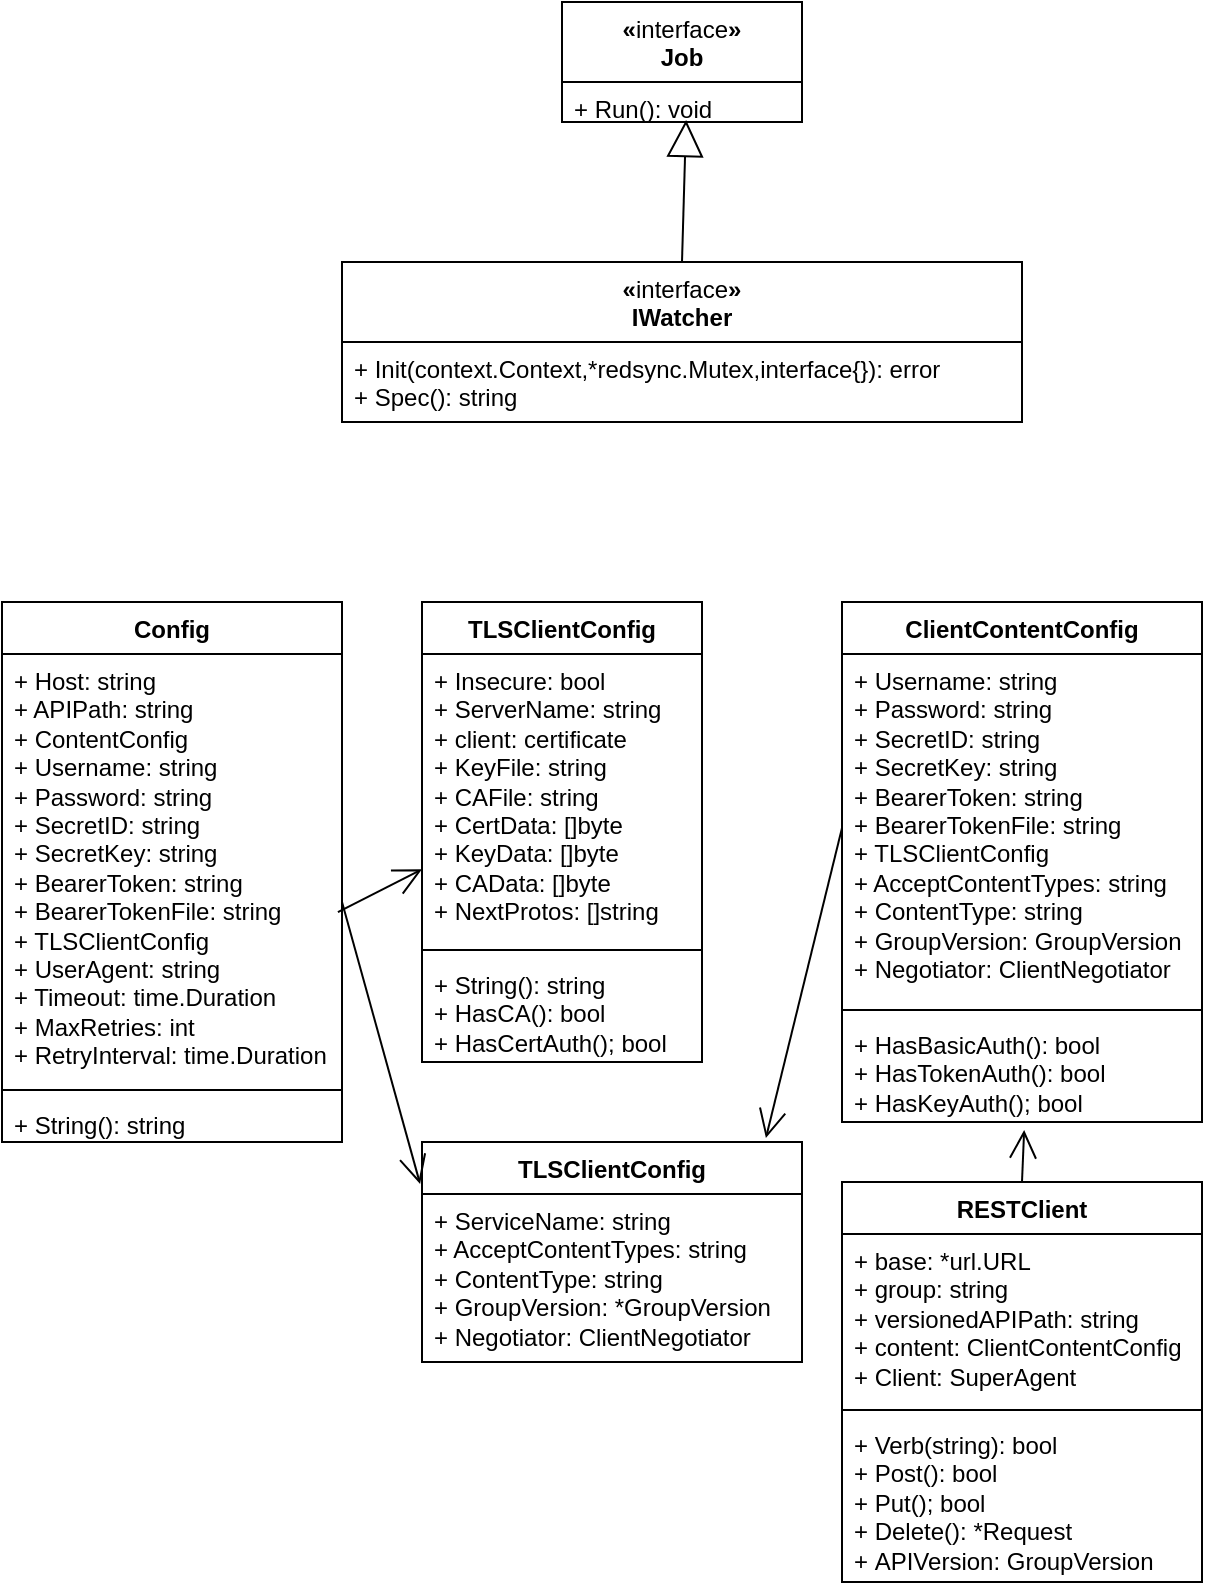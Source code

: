 <mxfile version="24.0.3" type="github">
  <diagram id="C5RBs43oDa-KdzZeNtuy" name="Page-1">
    <mxGraphModel dx="1242" dy="786" grid="1" gridSize="10" guides="1" tooltips="1" connect="1" arrows="1" fold="1" page="1" pageScale="1" pageWidth="827" pageHeight="1169" math="0" shadow="0">
      <root>
        <mxCell id="WIyWlLk6GJQsqaUBKTNV-0" />
        <mxCell id="WIyWlLk6GJQsqaUBKTNV-1" parent="WIyWlLk6GJQsqaUBKTNV-0" />
        <mxCell id="h0Dq9016yh8tiO814EDE-0" value="«&lt;span style=&quot;font-weight: normal;&quot;&gt;interface&lt;/span&gt;»&lt;br style=&quot;--tw-border-spacing-x: 0; --tw-border-spacing-y: 0; --tw-translate-x: 0; --tw-translate-y: 0; --tw-rotate: 0; --tw-skew-x: 0; --tw-skew-y: 0; --tw-scale-x: 1; --tw-scale-y: 1; --tw-pan-x: ; --tw-pan-y: ; --tw-pinch-zoom: ; --tw-scroll-snap-strictness: proximity; --tw-gradient-from-position: ; --tw-gradient-via-position: ; --tw-gradient-to-position: ; --tw-ordinal: ; --tw-slashed-zero: ; --tw-numeric-figure: ; --tw-numeric-spacing: ; --tw-numeric-fraction: ; --tw-ring-inset: ; --tw-ring-offset-width: 0px; --tw-ring-offset-color: #fff; --tw-ring-color: rgb(59 130 246 / .5); --tw-ring-offset-shadow: 0 0 #0000; --tw-ring-shadow: 0 0 #0000; --tw-shadow: 0 0 #0000; --tw-shadow-colored: 0 0 #0000; --tw-blur: ; --tw-brightness: ; --tw-contrast: ; --tw-grayscale: ; --tw-hue-rotate: ; --tw-invert: ; --tw-saturate: ; --tw-sepia: ; --tw-drop-shadow: ; --tw-backdrop-blur: ; --tw-backdrop-brightness: ; --tw-backdrop-contrast: ; --tw-backdrop-grayscale: ; --tw-backdrop-hue-rotate: ; --tw-backdrop-invert: ; --tw-backdrop-opacity: ; --tw-backdrop-saturate: ; --tw-backdrop-sepia: ; border-color: var(--border-color); font-weight: 400;&quot;&gt;IWatcher" style="swimlane;fontStyle=1;align=center;verticalAlign=top;childLayout=stackLayout;horizontal=1;startSize=40;horizontalStack=0;resizeParent=1;resizeParentMax=0;resizeLast=0;collapsible=1;marginBottom=0;whiteSpace=wrap;html=1;" vertex="1" parent="WIyWlLk6GJQsqaUBKTNV-1">
          <mxGeometry x="260" y="300" width="340" height="80" as="geometry" />
        </mxCell>
        <mxCell id="h0Dq9016yh8tiO814EDE-1" value="+ Init(context.Context,*redsync.Mutex,interface{}): error&lt;br&gt;+ Spec(): string" style="text;strokeColor=none;fillColor=none;align=left;verticalAlign=top;spacingLeft=4;spacingRight=4;overflow=hidden;rotatable=0;points=[[0,0.5],[1,0.5]];portConstraint=eastwest;whiteSpace=wrap;html=1;" vertex="1" parent="h0Dq9016yh8tiO814EDE-0">
          <mxGeometry y="40" width="340" height="40" as="geometry" />
        </mxCell>
        <mxCell id="h0Dq9016yh8tiO814EDE-2" value="«&lt;span style=&quot;font-weight: normal;&quot;&gt;interface&lt;/span&gt;»&lt;br style=&quot;--tw-border-spacing-x: 0; --tw-border-spacing-y: 0; --tw-translate-x: 0; --tw-translate-y: 0; --tw-rotate: 0; --tw-skew-x: 0; --tw-skew-y: 0; --tw-scale-x: 1; --tw-scale-y: 1; --tw-pan-x: ; --tw-pan-y: ; --tw-pinch-zoom: ; --tw-scroll-snap-strictness: proximity; --tw-gradient-from-position: ; --tw-gradient-via-position: ; --tw-gradient-to-position: ; --tw-ordinal: ; --tw-slashed-zero: ; --tw-numeric-figure: ; --tw-numeric-spacing: ; --tw-numeric-fraction: ; --tw-ring-inset: ; --tw-ring-offset-width: 0px; --tw-ring-offset-color: #fff; --tw-ring-color: rgb(59 130 246 / .5); --tw-ring-offset-shadow: 0 0 #0000; --tw-ring-shadow: 0 0 #0000; --tw-shadow: 0 0 #0000; --tw-shadow-colored: 0 0 #0000; --tw-blur: ; --tw-brightness: ; --tw-contrast: ; --tw-grayscale: ; --tw-hue-rotate: ; --tw-invert: ; --tw-saturate: ; --tw-sepia: ; --tw-drop-shadow: ; --tw-backdrop-blur: ; --tw-backdrop-brightness: ; --tw-backdrop-contrast: ; --tw-backdrop-grayscale: ; --tw-backdrop-hue-rotate: ; --tw-backdrop-invert: ; --tw-backdrop-opacity: ; --tw-backdrop-saturate: ; --tw-backdrop-sepia: ; border-color: var(--border-color); font-weight: 400;&quot;&gt;Job" style="swimlane;fontStyle=1;align=center;verticalAlign=top;childLayout=stackLayout;horizontal=1;startSize=40;horizontalStack=0;resizeParent=1;resizeParentMax=0;resizeLast=0;collapsible=1;marginBottom=0;whiteSpace=wrap;html=1;" vertex="1" parent="WIyWlLk6GJQsqaUBKTNV-1">
          <mxGeometry x="370" y="170" width="120" height="60" as="geometry" />
        </mxCell>
        <mxCell id="h0Dq9016yh8tiO814EDE-3" value="+ Run(): void" style="text;strokeColor=none;fillColor=none;align=left;verticalAlign=top;spacingLeft=4;spacingRight=4;overflow=hidden;rotatable=0;points=[[0,0.5],[1,0.5]];portConstraint=eastwest;whiteSpace=wrap;html=1;" vertex="1" parent="h0Dq9016yh8tiO814EDE-2">
          <mxGeometry y="40" width="120" height="20" as="geometry" />
        </mxCell>
        <mxCell id="h0Dq9016yh8tiO814EDE-4" value="" style="endArrow=block;endSize=16;endFill=0;html=1;rounded=0;exitX=0.5;exitY=0;exitDx=0;exitDy=0;entryX=0.517;entryY=0.95;entryDx=0;entryDy=0;entryPerimeter=0;" edge="1" parent="WIyWlLk6GJQsqaUBKTNV-1" source="h0Dq9016yh8tiO814EDE-0" target="h0Dq9016yh8tiO814EDE-3">
          <mxGeometry x="0.014" width="160" relative="1" as="geometry">
            <mxPoint x="510" y="390" as="sourcePoint" />
            <mxPoint x="670" y="390" as="targetPoint" />
            <mxPoint as="offset" />
          </mxGeometry>
        </mxCell>
        <mxCell id="h0Dq9016yh8tiO814EDE-5" value="Config" style="swimlane;fontStyle=1;align=center;verticalAlign=top;childLayout=stackLayout;horizontal=1;startSize=26;horizontalStack=0;resizeParent=1;resizeParentMax=0;resizeLast=0;collapsible=1;marginBottom=0;whiteSpace=wrap;html=1;" vertex="1" parent="WIyWlLk6GJQsqaUBKTNV-1">
          <mxGeometry x="90" y="470" width="170" height="270" as="geometry" />
        </mxCell>
        <mxCell id="h0Dq9016yh8tiO814EDE-6" value="&lt;div&gt;&lt;div&gt;+ Host: string&lt;/div&gt;&lt;div&gt;&lt;span style=&quot;white-space: normal;&quot;&gt;+ APIPath: string&lt;/span&gt;&lt;/div&gt;&lt;div&gt;&lt;span style=&quot;white-space: normal;&quot;&gt;+ ContentConfig&lt;/span&gt;&lt;/div&gt;&lt;div&gt;&lt;span style=&quot;white-space: normal;&quot;&gt;+ Username: string&lt;/span&gt;&lt;/div&gt;&lt;div&gt;&lt;span style=&quot;white-space: normal;&quot;&gt;+ Password: string&lt;/span&gt;&lt;/div&gt;&lt;div&gt;&lt;span style=&quot;background-color: initial;&quot;&gt;+ SecretID: string&lt;/span&gt;&lt;br&gt;&lt;/div&gt;&lt;div&gt;&lt;span style=&quot;white-space: normal;&quot;&gt;+ SecretKey: string&lt;/span&gt;&lt;/div&gt;&lt;div&gt;&lt;span style=&quot;white-space: normal;&quot;&gt;+ BearerToken: string&lt;/span&gt;&lt;/div&gt;&lt;div&gt;&lt;span style=&quot;background-color: initial;&quot;&gt;+ BearerTokenFile: string&lt;/span&gt;&lt;/div&gt;&lt;div&gt;&lt;span style=&quot;background-color: initial;&quot;&gt;+ TLSClientConfig&lt;/span&gt;&lt;br&gt;&lt;/div&gt;&lt;div&gt;&lt;span style=&quot;background-color: initial;&quot;&gt;+ UserAgent: string&lt;/span&gt;&lt;br&gt;&lt;/div&gt;&lt;div&gt;&lt;span style=&quot;background-color: initial;&quot;&gt;+ Timeout: time.Duration&lt;/span&gt;&lt;br&gt;&lt;/div&gt;&lt;div&gt;&lt;span style=&quot;white-space: normal;&quot;&gt;+ MaxRetries: int&lt;/span&gt;&lt;/div&gt;&lt;div&gt;&lt;span style=&quot;white-space: normal;&quot;&gt;+ RetryInterval: time.Duration&lt;/span&gt;&lt;/div&gt;&lt;/div&gt;&lt;div&gt;&lt;br&gt;&lt;/div&gt;" style="text;strokeColor=none;fillColor=none;align=left;verticalAlign=top;spacingLeft=4;spacingRight=4;overflow=hidden;rotatable=0;points=[[0,0.5],[1,0.5]];portConstraint=eastwest;whiteSpace=wrap;html=1;" vertex="1" parent="h0Dq9016yh8tiO814EDE-5">
          <mxGeometry y="26" width="170" height="214" as="geometry" />
        </mxCell>
        <mxCell id="h0Dq9016yh8tiO814EDE-7" value="" style="line;strokeWidth=1;fillColor=none;align=left;verticalAlign=middle;spacingTop=-1;spacingLeft=3;spacingRight=3;rotatable=0;labelPosition=right;points=[];portConstraint=eastwest;strokeColor=inherit;" vertex="1" parent="h0Dq9016yh8tiO814EDE-5">
          <mxGeometry y="240" width="170" height="8" as="geometry" />
        </mxCell>
        <mxCell id="h0Dq9016yh8tiO814EDE-8" value="+ String(): string&lt;div&gt;&lt;br/&gt;&lt;/div&gt;" style="text;strokeColor=none;fillColor=none;align=left;verticalAlign=top;spacingLeft=4;spacingRight=4;overflow=hidden;rotatable=0;points=[[0,0.5],[1,0.5]];portConstraint=eastwest;whiteSpace=wrap;html=1;" vertex="1" parent="h0Dq9016yh8tiO814EDE-5">
          <mxGeometry y="248" width="170" height="22" as="geometry" />
        </mxCell>
        <mxCell id="h0Dq9016yh8tiO814EDE-15" value="TLSClientConfig" style="swimlane;fontStyle=1;align=center;verticalAlign=top;childLayout=stackLayout;horizontal=1;startSize=26;horizontalStack=0;resizeParent=1;resizeParentMax=0;resizeLast=0;collapsible=1;marginBottom=0;whiteSpace=wrap;html=1;" vertex="1" parent="WIyWlLk6GJQsqaUBKTNV-1">
          <mxGeometry x="300" y="470" width="140" height="230" as="geometry" />
        </mxCell>
        <mxCell id="h0Dq9016yh8tiO814EDE-16" value="&lt;div&gt;+ Insecure: bool&lt;/div&gt;&lt;div&gt;&lt;span style=&quot;background-color: initial;&quot;&gt;+ ServerName: string&lt;/span&gt;&lt;/div&gt;&lt;div&gt;&lt;span style=&quot;background-color: initial;&quot;&gt;+ client: certificate&amp;nbsp;&lt;/span&gt;&lt;/div&gt;&lt;div&gt;&lt;span style=&quot;background-color: initial;&quot;&gt;+ KeyFile: string&lt;/span&gt;&lt;/div&gt;&lt;div&gt;&lt;span style=&quot;background-color: initial;&quot;&gt;+ CAFile: string&lt;/span&gt;&lt;br&gt;&lt;/div&gt;&lt;div&gt;&lt;span style=&quot;background-color: initial;&quot;&gt;+ CertData: []byte&lt;/span&gt;&lt;br&gt;&lt;/div&gt;&lt;div&gt;&lt;span style=&quot;background-color: initial;&quot;&gt;+ KeyData: []byte&lt;/span&gt;&lt;br&gt;&lt;/div&gt;&lt;div&gt;&lt;span style=&quot;background-color: initial;&quot;&gt;+ CAData: []byte&lt;/span&gt;&lt;br&gt;&lt;/div&gt;&lt;div&gt;&lt;span style=&quot;background-color: initial;&quot;&gt;+ NextProtos: []string&lt;/span&gt;&lt;br&gt;&lt;/div&gt;" style="text;strokeColor=none;fillColor=none;align=left;verticalAlign=top;spacingLeft=4;spacingRight=4;overflow=hidden;rotatable=0;points=[[0,0.5],[1,0.5]];portConstraint=eastwest;whiteSpace=wrap;html=1;" vertex="1" parent="h0Dq9016yh8tiO814EDE-15">
          <mxGeometry y="26" width="140" height="144" as="geometry" />
        </mxCell>
        <mxCell id="h0Dq9016yh8tiO814EDE-17" value="" style="line;strokeWidth=1;fillColor=none;align=left;verticalAlign=middle;spacingTop=-1;spacingLeft=3;spacingRight=3;rotatable=0;labelPosition=right;points=[];portConstraint=eastwest;strokeColor=inherit;" vertex="1" parent="h0Dq9016yh8tiO814EDE-15">
          <mxGeometry y="170" width="140" height="8" as="geometry" />
        </mxCell>
        <mxCell id="h0Dq9016yh8tiO814EDE-18" value="+ String(): string&lt;div&gt;+ HasCA(): bool&lt;/div&gt;&lt;div&gt;+&amp;nbsp;HasCertAuth(); bool&lt;/div&gt;&lt;div&gt;&lt;div&gt;&lt;br&gt;&lt;/div&gt;&lt;/div&gt;" style="text;strokeColor=none;fillColor=none;align=left;verticalAlign=top;spacingLeft=4;spacingRight=4;overflow=hidden;rotatable=0;points=[[0,0.5],[1,0.5]];portConstraint=eastwest;whiteSpace=wrap;html=1;" vertex="1" parent="h0Dq9016yh8tiO814EDE-15">
          <mxGeometry y="178" width="140" height="52" as="geometry" />
        </mxCell>
        <mxCell id="h0Dq9016yh8tiO814EDE-19" value="TLSClientConfig" style="swimlane;fontStyle=1;align=center;verticalAlign=top;childLayout=stackLayout;horizontal=1;startSize=26;horizontalStack=0;resizeParent=1;resizeParentMax=0;resizeLast=0;collapsible=1;marginBottom=0;whiteSpace=wrap;html=1;" vertex="1" parent="WIyWlLk6GJQsqaUBKTNV-1">
          <mxGeometry x="300" y="740" width="190" height="110" as="geometry" />
        </mxCell>
        <mxCell id="h0Dq9016yh8tiO814EDE-20" value="&lt;div&gt;&lt;div&gt;+ ServiceName: string&lt;/div&gt;&lt;div&gt;&lt;span style=&quot;white-space: normal;&quot;&gt;+ AcceptContentTypes: string&lt;/span&gt;&lt;/div&gt;&lt;div&gt;&lt;span style=&quot;white-space: normal;&quot;&gt;+ ContentType: string&lt;/span&gt;&lt;/div&gt;&lt;div&gt;&lt;span style=&quot;white-space: normal;&quot;&gt;+ GroupVersion: *GroupVersion&lt;/span&gt;&lt;/div&gt;&lt;div&gt;&lt;span style=&quot;white-space: normal;&quot;&gt;+ Negotiator: ClientNegotiator&lt;/span&gt;&lt;/div&gt;&lt;/div&gt;" style="text;strokeColor=none;fillColor=none;align=left;verticalAlign=top;spacingLeft=4;spacingRight=4;overflow=hidden;rotatable=0;points=[[0,0.5],[1,0.5]];portConstraint=eastwest;whiteSpace=wrap;html=1;" vertex="1" parent="h0Dq9016yh8tiO814EDE-19">
          <mxGeometry y="26" width="190" height="84" as="geometry" />
        </mxCell>
        <mxCell id="h0Dq9016yh8tiO814EDE-26" value="ClientContentConfig" style="swimlane;fontStyle=1;align=center;verticalAlign=top;childLayout=stackLayout;horizontal=1;startSize=26;horizontalStack=0;resizeParent=1;resizeParentMax=0;resizeLast=0;collapsible=1;marginBottom=0;whiteSpace=wrap;html=1;" vertex="1" parent="WIyWlLk6GJQsqaUBKTNV-1">
          <mxGeometry x="510" y="470" width="180" height="260" as="geometry" />
        </mxCell>
        <mxCell id="h0Dq9016yh8tiO814EDE-27" value="&lt;div&gt;&lt;div&gt;+ Username: string&lt;/div&gt;&lt;div&gt;+ Password: string&lt;/div&gt;&lt;div&gt;+ SecretID: string&lt;/div&gt;&lt;div&gt;+ SecretKey: string&lt;/div&gt;&lt;div&gt;+ BearerToken: string&lt;br&gt;&lt;/div&gt;&lt;div&gt;+ BearerTokenFile: string&lt;/div&gt;&lt;div&gt;+ TLSClientConfig&lt;br&gt;&lt;/div&gt;&lt;div&gt;+ AcceptContentTypes: string&lt;/div&gt;&lt;div&gt;&lt;div&gt;+ ContentType: string&lt;/div&gt;&lt;div&gt;+ GroupVersion: GroupVersion&lt;/div&gt;&lt;div&gt;+ Negotiator: ClientNegotiator&lt;/div&gt;&lt;/div&gt;&lt;/div&gt;" style="text;strokeColor=none;fillColor=none;align=left;verticalAlign=top;spacingLeft=4;spacingRight=4;overflow=hidden;rotatable=0;points=[[0,0.5],[1,0.5]];portConstraint=eastwest;whiteSpace=wrap;html=1;" vertex="1" parent="h0Dq9016yh8tiO814EDE-26">
          <mxGeometry y="26" width="180" height="174" as="geometry" />
        </mxCell>
        <mxCell id="h0Dq9016yh8tiO814EDE-28" value="" style="line;strokeWidth=1;fillColor=none;align=left;verticalAlign=middle;spacingTop=-1;spacingLeft=3;spacingRight=3;rotatable=0;labelPosition=right;points=[];portConstraint=eastwest;strokeColor=inherit;" vertex="1" parent="h0Dq9016yh8tiO814EDE-26">
          <mxGeometry y="200" width="180" height="8" as="geometry" />
        </mxCell>
        <mxCell id="h0Dq9016yh8tiO814EDE-29" value="+ HasBasicAuth(): bool&lt;div&gt;+ HasTokenAuth(): bool&lt;/div&gt;&lt;div&gt;+&amp;nbsp;HasKeyAuth(); bool&lt;/div&gt;&lt;div&gt;&lt;div&gt;&lt;br&gt;&lt;/div&gt;&lt;/div&gt;" style="text;strokeColor=none;fillColor=none;align=left;verticalAlign=top;spacingLeft=4;spacingRight=4;overflow=hidden;rotatable=0;points=[[0,0.5],[1,0.5]];portConstraint=eastwest;whiteSpace=wrap;html=1;" vertex="1" parent="h0Dq9016yh8tiO814EDE-26">
          <mxGeometry y="208" width="180" height="52" as="geometry" />
        </mxCell>
        <mxCell id="h0Dq9016yh8tiO814EDE-30" value="" style="endArrow=open;endFill=1;endSize=12;html=1;rounded=0;exitX=0.988;exitY=0.603;exitDx=0;exitDy=0;exitPerimeter=0;" edge="1" parent="WIyWlLk6GJQsqaUBKTNV-1" source="h0Dq9016yh8tiO814EDE-6" target="h0Dq9016yh8tiO814EDE-16">
          <mxGeometry width="160" relative="1" as="geometry">
            <mxPoint x="330" y="860" as="sourcePoint" />
            <mxPoint x="490" y="860" as="targetPoint" />
          </mxGeometry>
        </mxCell>
        <mxCell id="h0Dq9016yh8tiO814EDE-32" value="" style="endArrow=open;endFill=1;endSize=12;html=1;rounded=0;entryX=-0.005;entryY=-0.06;entryDx=0;entryDy=0;entryPerimeter=0;" edge="1" parent="WIyWlLk6GJQsqaUBKTNV-1" target="h0Dq9016yh8tiO814EDE-20">
          <mxGeometry width="160" relative="1" as="geometry">
            <mxPoint x="260" y="620" as="sourcePoint" />
            <mxPoint x="310" y="614" as="targetPoint" />
          </mxGeometry>
        </mxCell>
        <mxCell id="h0Dq9016yh8tiO814EDE-33" value="" style="endArrow=open;endFill=1;endSize=12;html=1;rounded=0;exitX=0;exitY=0.5;exitDx=0;exitDy=0;entryX=0.905;entryY=-0.018;entryDx=0;entryDy=0;entryPerimeter=0;" edge="1" parent="WIyWlLk6GJQsqaUBKTNV-1" source="h0Dq9016yh8tiO814EDE-27" target="h0Dq9016yh8tiO814EDE-19">
          <mxGeometry width="160" relative="1" as="geometry">
            <mxPoint x="278" y="645" as="sourcePoint" />
            <mxPoint x="320" y="624" as="targetPoint" />
          </mxGeometry>
        </mxCell>
        <mxCell id="h0Dq9016yh8tiO814EDE-34" value="RESTClient" style="swimlane;fontStyle=1;align=center;verticalAlign=top;childLayout=stackLayout;horizontal=1;startSize=26;horizontalStack=0;resizeParent=1;resizeParentMax=0;resizeLast=0;collapsible=1;marginBottom=0;whiteSpace=wrap;html=1;" vertex="1" parent="WIyWlLk6GJQsqaUBKTNV-1">
          <mxGeometry x="510" y="760" width="180" height="200" as="geometry" />
        </mxCell>
        <mxCell id="h0Dq9016yh8tiO814EDE-35" value="&lt;div&gt;+ base: *url.URL&lt;/div&gt;&lt;div&gt;&lt;span style=&quot;background-color: initial;&quot;&gt;+ group: string&lt;/span&gt;&lt;br&gt;&lt;/div&gt;&lt;div&gt;&lt;span style=&quot;background-color: initial;&quot;&gt;+ versionedAPIPath: string&lt;/span&gt;&lt;br&gt;&lt;/div&gt;&lt;div&gt;&lt;span style=&quot;background-color: initial;&quot;&gt;+ content: ClientContentConfig&lt;/span&gt;&lt;br&gt;&lt;/div&gt;&lt;div&gt;&lt;span style=&quot;white-space: normal;&quot;&gt;+ Client: SuperAgent&lt;/span&gt;&lt;/div&gt;" style="text;strokeColor=none;fillColor=none;align=left;verticalAlign=top;spacingLeft=4;spacingRight=4;overflow=hidden;rotatable=0;points=[[0,0.5],[1,0.5]];portConstraint=eastwest;whiteSpace=wrap;html=1;" vertex="1" parent="h0Dq9016yh8tiO814EDE-34">
          <mxGeometry y="26" width="180" height="84" as="geometry" />
        </mxCell>
        <mxCell id="h0Dq9016yh8tiO814EDE-36" value="" style="line;strokeWidth=1;fillColor=none;align=left;verticalAlign=middle;spacingTop=-1;spacingLeft=3;spacingRight=3;rotatable=0;labelPosition=right;points=[];portConstraint=eastwest;strokeColor=inherit;" vertex="1" parent="h0Dq9016yh8tiO814EDE-34">
          <mxGeometry y="110" width="180" height="8" as="geometry" />
        </mxCell>
        <mxCell id="h0Dq9016yh8tiO814EDE-37" value="+ Verb(string): bool&lt;div&gt;+ Post(): bool&lt;/div&gt;&lt;div&gt;+&amp;nbsp;Put(); bool&lt;/div&gt;&lt;div&gt;&lt;div&gt;+&amp;nbsp;Delete(): *Request&lt;/div&gt;&lt;/div&gt;&lt;div&gt;+&amp;nbsp;APIVersion: GroupVersion&lt;/div&gt;" style="text;strokeColor=none;fillColor=none;align=left;verticalAlign=top;spacingLeft=4;spacingRight=4;overflow=hidden;rotatable=0;points=[[0,0.5],[1,0.5]];portConstraint=eastwest;whiteSpace=wrap;html=1;" vertex="1" parent="h0Dq9016yh8tiO814EDE-34">
          <mxGeometry y="118" width="180" height="82" as="geometry" />
        </mxCell>
        <mxCell id="h0Dq9016yh8tiO814EDE-38" value="" style="endArrow=open;endFill=1;endSize=12;html=1;rounded=0;exitX=0.5;exitY=0;exitDx=0;exitDy=0;entryX=0.506;entryY=1.077;entryDx=0;entryDy=0;entryPerimeter=0;" edge="1" parent="WIyWlLk6GJQsqaUBKTNV-1" source="h0Dq9016yh8tiO814EDE-34" target="h0Dq9016yh8tiO814EDE-29">
          <mxGeometry width="160" relative="1" as="geometry">
            <mxPoint x="520" y="593" as="sourcePoint" />
            <mxPoint x="482" y="748" as="targetPoint" />
          </mxGeometry>
        </mxCell>
      </root>
    </mxGraphModel>
  </diagram>
</mxfile>
